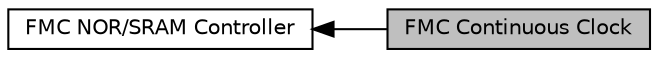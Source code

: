 digraph "FMC Continuous Clock"
{
  edge [fontname="Helvetica",fontsize="10",labelfontname="Helvetica",labelfontsize="10"];
  node [fontname="Helvetica",fontsize="10",shape=record];
  rankdir=LR;
  Node1 [label="FMC NOR/SRAM Controller",height=0.2,width=0.4,color="black", fillcolor="white", style="filled",URL="$group___f_m_c___l_l___n_o_r___s_r_a_m___controller.html"];
  Node0 [label="FMC Continuous Clock",height=0.2,width=0.4,color="black", fillcolor="grey75", style="filled", fontcolor="black"];
  Node1->Node0 [shape=plaintext, dir="back", style="solid"];
}
